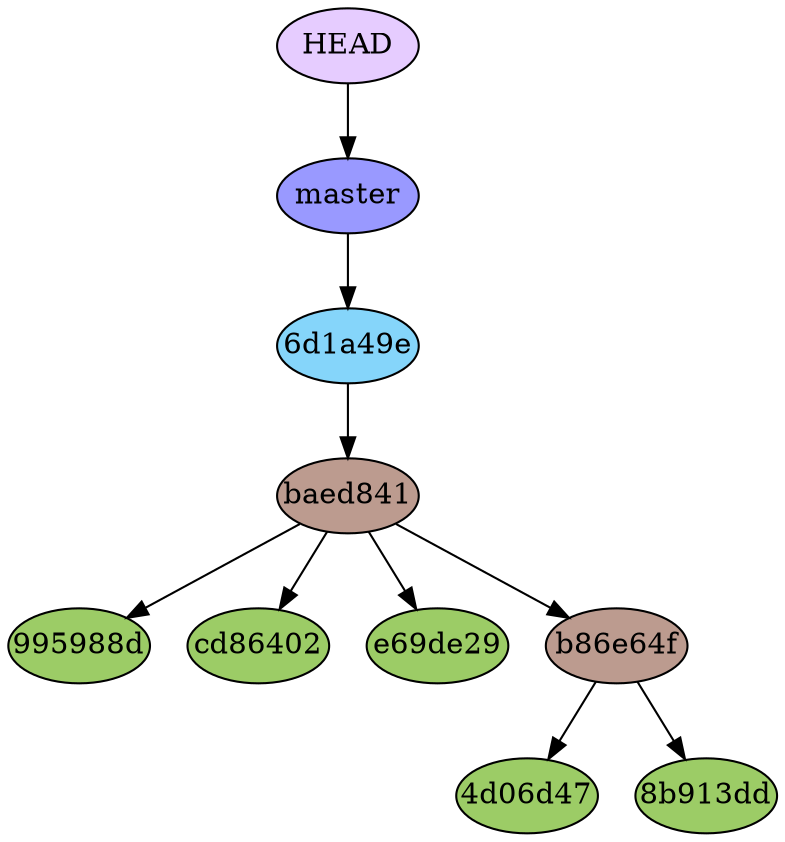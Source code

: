 digraph auto {
	graph [bgcolor=transparent]
	node [fixedsize=true style=filled width=0.95]
	"4d06d47de8c30a19830e8b18ac0fcde72684ee9b" [label="4d06d47" fillcolor="#9ccc66"]
	"8b913ddcec764d89b103a9c82851e534e98f1b92" [label="8b913dd" fillcolor="#9ccc66"]
	"995988dd8c02168ddd5ff7d15b8dfb4e268e9f51" [label="995988d" fillcolor="#9ccc66"]
	cd864025776cffbed591c2909578200f9b71f2a8 [label=cd86402 fillcolor="#9ccc66"]
	e69de29bb2d1d6434b8b29ae775ad8c2e48c5391 [label=e69de29 fillcolor="#9ccc66"]
	b86e64f77830f290cfe1df5e03bc3af7723e8b6f [label=b86e64f fillcolor="#bc9b8f"]
	b86e64f77830f290cfe1df5e03bc3af7723e8b6f -> "4d06d47de8c30a19830e8b18ac0fcde72684ee9b"
	b86e64f77830f290cfe1df5e03bc3af7723e8b6f -> "8b913ddcec764d89b103a9c82851e534e98f1b92"
	baed8417272d1eb161a8a06b6cea0a8eabda37bc [label=baed841 fillcolor="#bc9b8f"]
	baed8417272d1eb161a8a06b6cea0a8eabda37bc -> e69de29bb2d1d6434b8b29ae775ad8c2e48c5391
	baed8417272d1eb161a8a06b6cea0a8eabda37bc -> "995988dd8c02168ddd5ff7d15b8dfb4e268e9f51"
	baed8417272d1eb161a8a06b6cea0a8eabda37bc -> cd864025776cffbed591c2909578200f9b71f2a8
	baed8417272d1eb161a8a06b6cea0a8eabda37bc -> b86e64f77830f290cfe1df5e03bc3af7723e8b6f
	"6d1a49e96e678afa3d436e4fb88600bc4e7b774c" [label="6d1a49e" fillcolor="#85d5fa"]
	"6d1a49e96e678afa3d436e4fb88600bc4e7b774c" -> baed8417272d1eb161a8a06b6cea0a8eabda37bc
	master [label=master fillcolor="#9999ff"]
	master -> "6d1a49e96e678afa3d436e4fb88600bc4e7b774c"
	HEAD [label=HEAD fillcolor="#e6ccff"]
	HEAD -> master
}
